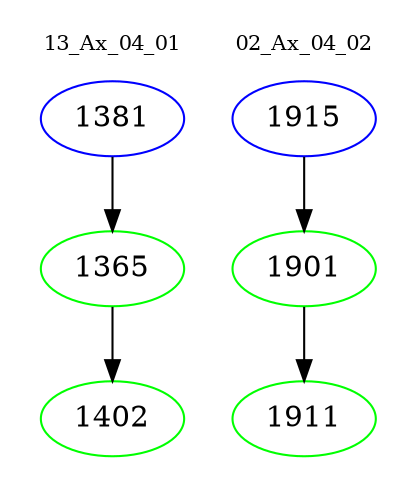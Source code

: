 digraph{
subgraph cluster_0 {
color = white
label = "13_Ax_04_01";
fontsize=10;
T0_1381 [label="1381", color="blue"]
T0_1381 -> T0_1365 [color="black"]
T0_1365 [label="1365", color="green"]
T0_1365 -> T0_1402 [color="black"]
T0_1402 [label="1402", color="green"]
}
subgraph cluster_1 {
color = white
label = "02_Ax_04_02";
fontsize=10;
T1_1915 [label="1915", color="blue"]
T1_1915 -> T1_1901 [color="black"]
T1_1901 [label="1901", color="green"]
T1_1901 -> T1_1911 [color="black"]
T1_1911 [label="1911", color="green"]
}
}
